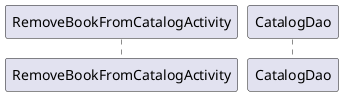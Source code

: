 PARTICIPANTS: use this file for creating the remove book from catalog diagram in mastery task 01
@startuml

participant RemoveBookFromCatalogActivity
participant CatalogDao



@enduml